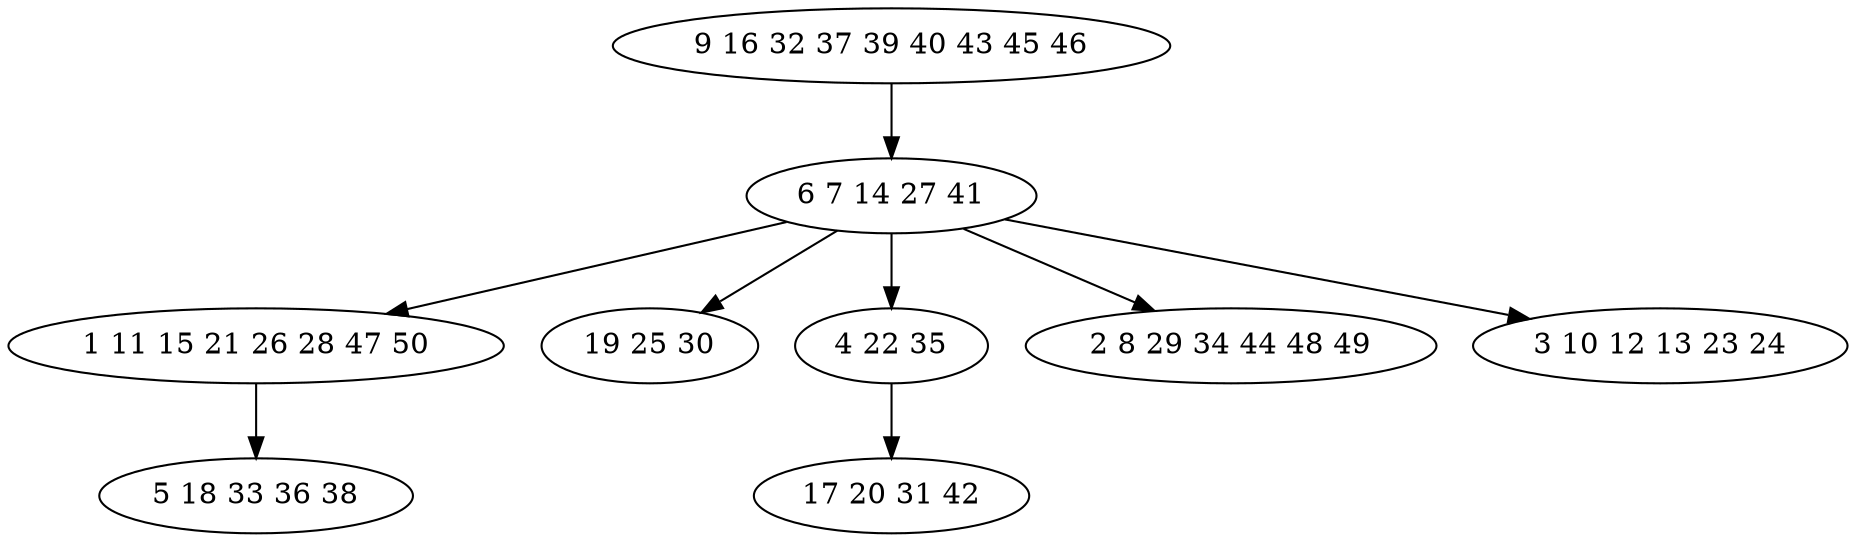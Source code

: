 digraph true_tree {
	"0" -> "1"
	"1" -> "2"
	"1" -> "3"
	"2" -> "4"
	"1" -> "5"
	"1" -> "6"
	"1" -> "7"
	"5" -> "8"
	"0" [label="9 16 32 37 39 40 43 45 46"];
	"1" [label="6 7 14 27 41"];
	"2" [label="1 11 15 21 26 28 47 50"];
	"3" [label="19 25 30"];
	"4" [label="5 18 33 36 38"];
	"5" [label="4 22 35"];
	"6" [label="2 8 29 34 44 48 49"];
	"7" [label="3 10 12 13 23 24"];
	"8" [label="17 20 31 42"];
}
